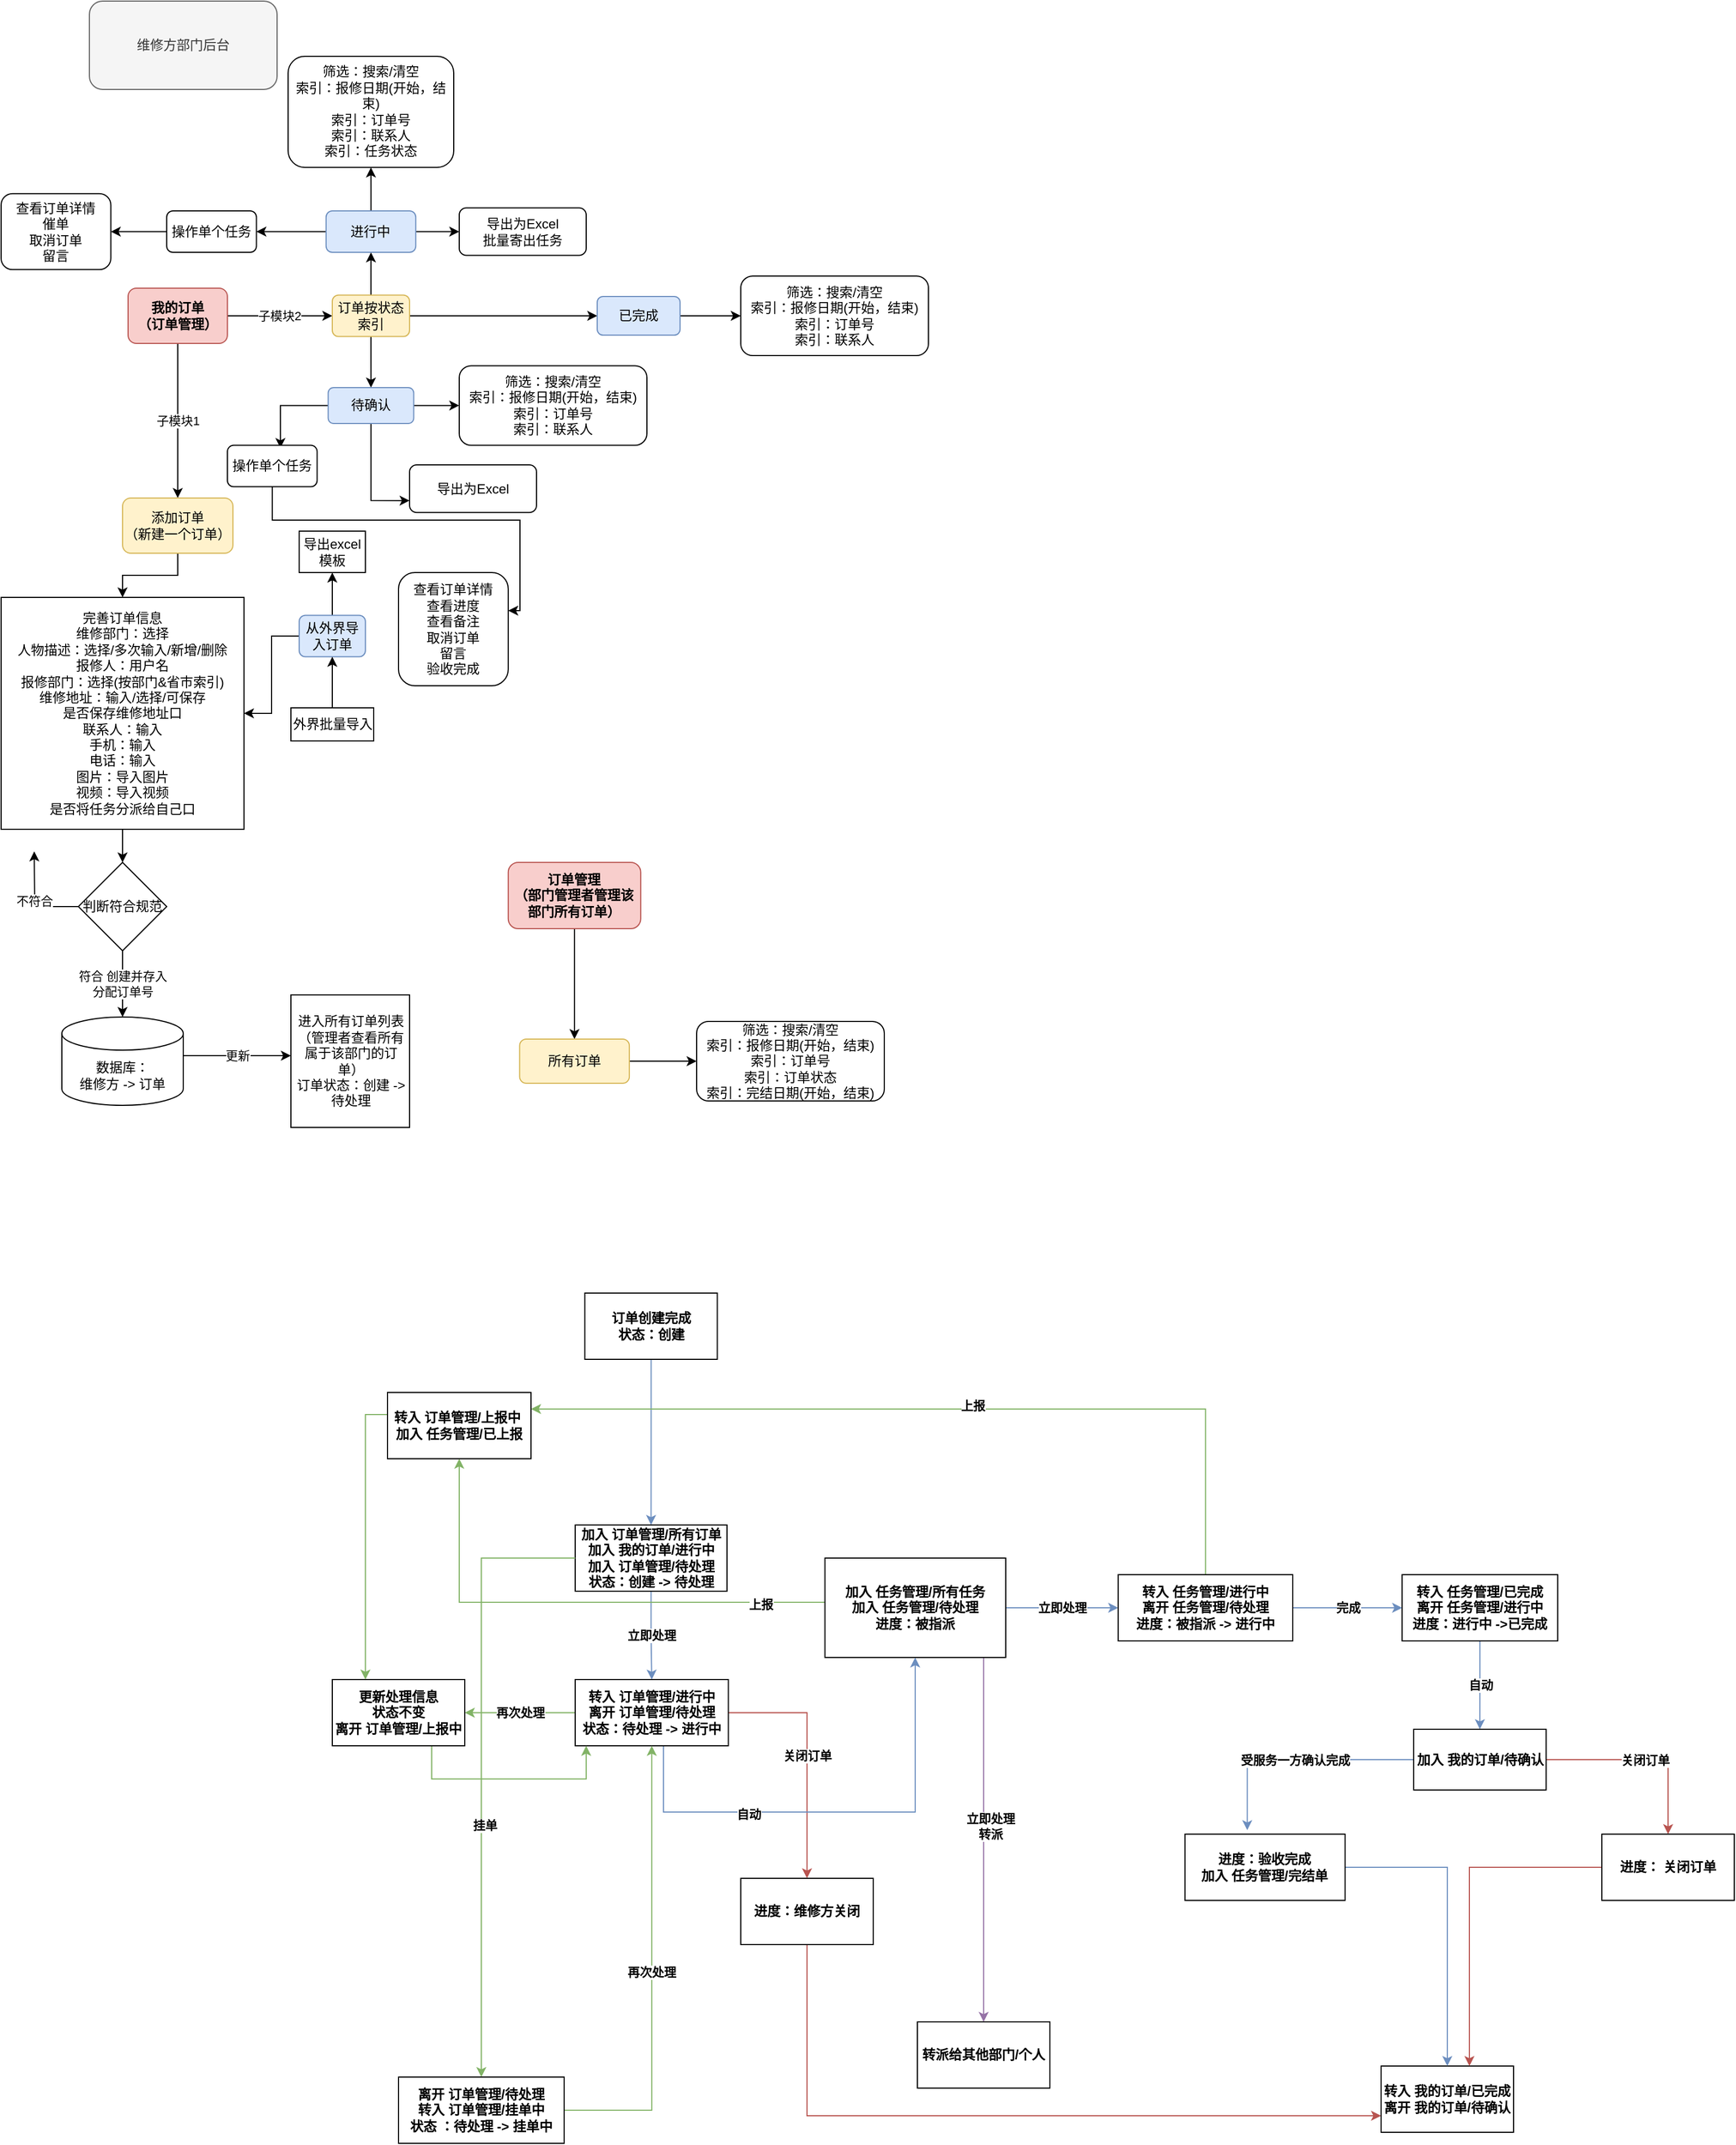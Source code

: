 <mxfile version="16.6.6" type="github">
  <diagram id="54ObcX62j0Vojws78k3j" name="第 1 页">
    <mxGraphModel dx="1673" dy="5573" grid="1" gridSize="10" guides="1" tooltips="1" connect="1" arrows="1" fold="1" page="1" pageScale="1" pageWidth="3300" pageHeight="4681" math="0" shadow="0">
      <root>
        <mxCell id="0" />
        <mxCell id="1" parent="0" />
        <mxCell id="uYWSh7QsJIrCf8qAet62-1" value="子模块1" style="edgeStyle=orthogonalEdgeStyle;rounded=0;orthogonalLoop=1;jettySize=auto;html=1;" parent="1" source="uYWSh7QsJIrCf8qAet62-3" target="uYWSh7QsJIrCf8qAet62-5" edge="1">
          <mxGeometry relative="1" as="geometry" />
        </mxCell>
        <mxCell id="uYWSh7QsJIrCf8qAet62-2" value="子模块2" style="edgeStyle=orthogonalEdgeStyle;rounded=0;orthogonalLoop=1;jettySize=auto;html=1;" parent="1" source="uYWSh7QsJIrCf8qAet62-3" target="uYWSh7QsJIrCf8qAet62-26" edge="1">
          <mxGeometry relative="1" as="geometry" />
        </mxCell>
        <mxCell id="uYWSh7QsJIrCf8qAet62-3" value="&lt;b&gt;我的订单&lt;br&gt;（订单管理）&lt;/b&gt;" style="rounded=1;whiteSpace=wrap;html=1;fillColor=#f8cecc;strokeColor=#b85450;" parent="1" vertex="1">
          <mxGeometry x="925" y="80" width="90" height="50" as="geometry" />
        </mxCell>
        <mxCell id="uYWSh7QsJIrCf8qAet62-4" value="" style="edgeStyle=orthogonalEdgeStyle;rounded=0;orthogonalLoop=1;jettySize=auto;html=1;" parent="1" source="uYWSh7QsJIrCf8qAet62-5" target="uYWSh7QsJIrCf8qAet62-7" edge="1">
          <mxGeometry relative="1" as="geometry" />
        </mxCell>
        <mxCell id="uYWSh7QsJIrCf8qAet62-5" value="添加订单&lt;br&gt;（新建一个订单）" style="rounded=1;whiteSpace=wrap;html=1;fillColor=#fff2cc;strokeColor=#d6b656;" parent="1" vertex="1">
          <mxGeometry x="920" y="270" width="100" height="50" as="geometry" />
        </mxCell>
        <mxCell id="uYWSh7QsJIrCf8qAet62-6" value="" style="edgeStyle=orthogonalEdgeStyle;rounded=0;orthogonalLoop=1;jettySize=auto;html=1;" parent="1" source="uYWSh7QsJIrCf8qAet62-7" target="uYWSh7QsJIrCf8qAet62-18" edge="1">
          <mxGeometry relative="1" as="geometry" />
        </mxCell>
        <mxCell id="uYWSh7QsJIrCf8qAet62-7" value="完善订单信息&lt;br&gt;维修部门：选择&lt;br&gt;人物描述：选择/多次输入/新增/删除&lt;br&gt;报修人：用户名&lt;br&gt;报修部门：选择(按部门&amp;amp;省市索引)&lt;br&gt;维修地址：输入/选择/可保存&lt;br&gt;是否保存维修地址口&lt;br&gt;联系人：输入&lt;br&gt;手机：输入&lt;br&gt;电话：输入&lt;br&gt;图片：导入图片&lt;br&gt;视频：导入视频&lt;br&gt;是否将任务分派给自己口&lt;br&gt;" style="whiteSpace=wrap;html=1;rounded=0;" parent="1" vertex="1">
          <mxGeometry x="810" y="360" width="220" height="210" as="geometry" />
        </mxCell>
        <mxCell id="uYWSh7QsJIrCf8qAet62-8" style="edgeStyle=orthogonalEdgeStyle;rounded=0;orthogonalLoop=1;jettySize=auto;html=1;exitX=0;exitY=0.5;exitDx=0;exitDy=0;entryX=1;entryY=0.5;entryDx=0;entryDy=0;" parent="1" source="uYWSh7QsJIrCf8qAet62-10" target="uYWSh7QsJIrCf8qAet62-7" edge="1">
          <mxGeometry relative="1" as="geometry">
            <mxPoint x="1060" y="383" as="targetPoint" />
          </mxGeometry>
        </mxCell>
        <mxCell id="uYWSh7QsJIrCf8qAet62-9" value="" style="edgeStyle=orthogonalEdgeStyle;rounded=0;orthogonalLoop=1;jettySize=auto;html=1;" parent="1" source="uYWSh7QsJIrCf8qAet62-10" target="uYWSh7QsJIrCf8qAet62-11" edge="1">
          <mxGeometry relative="1" as="geometry" />
        </mxCell>
        <mxCell id="uYWSh7QsJIrCf8qAet62-10" value="从外界导入订单" style="rounded=1;whiteSpace=wrap;html=1;fillColor=#dae8fc;strokeColor=#6c8ebf;" parent="1" vertex="1">
          <mxGeometry x="1080" y="376.25" width="60" height="37.5" as="geometry" />
        </mxCell>
        <mxCell id="uYWSh7QsJIrCf8qAet62-11" value="导出excel模板" style="whiteSpace=wrap;html=1;rounded=0;" parent="1" vertex="1">
          <mxGeometry x="1080" y="300" width="60" height="37.5" as="geometry" />
        </mxCell>
        <mxCell id="uYWSh7QsJIrCf8qAet62-12" style="edgeStyle=orthogonalEdgeStyle;rounded=0;orthogonalLoop=1;jettySize=auto;html=1;entryX=0.5;entryY=1;entryDx=0;entryDy=0;" parent="1" source="uYWSh7QsJIrCf8qAet62-13" target="uYWSh7QsJIrCf8qAet62-10" edge="1">
          <mxGeometry relative="1" as="geometry" />
        </mxCell>
        <mxCell id="uYWSh7QsJIrCf8qAet62-13" value="外界批量导入" style="rounded=0;whiteSpace=wrap;html=1;" parent="1" vertex="1">
          <mxGeometry x="1072.5" y="460" width="75" height="30" as="geometry" />
        </mxCell>
        <mxCell id="uYWSh7QsJIrCf8qAet62-14" value="更新" style="edgeStyle=orthogonalEdgeStyle;rounded=0;orthogonalLoop=1;jettySize=auto;html=1;" parent="1" source="uYWSh7QsJIrCf8qAet62-15" target="uYWSh7QsJIrCf8qAet62-20" edge="1">
          <mxGeometry relative="1" as="geometry">
            <Array as="points">
              <mxPoint x="1000" y="775" />
              <mxPoint x="1000" y="775" />
            </Array>
          </mxGeometry>
        </mxCell>
        <mxCell id="uYWSh7QsJIrCf8qAet62-15" value="数据库：&lt;br&gt;维修方 -&amp;gt; 订单&lt;br&gt;" style="shape=cylinder3;whiteSpace=wrap;html=1;boundedLbl=1;backgroundOutline=1;size=15;rounded=0;" parent="1" vertex="1">
          <mxGeometry x="865" y="740" width="110" height="80" as="geometry" />
        </mxCell>
        <mxCell id="uYWSh7QsJIrCf8qAet62-16" value="不符合" style="edgeStyle=orthogonalEdgeStyle;rounded=0;orthogonalLoop=1;jettySize=auto;html=1;" parent="1" source="uYWSh7QsJIrCf8qAet62-18" edge="1">
          <mxGeometry relative="1" as="geometry">
            <mxPoint x="840" y="590" as="targetPoint" />
          </mxGeometry>
        </mxCell>
        <mxCell id="uYWSh7QsJIrCf8qAet62-17" value="符合 创建并存入&lt;br&gt;分配订单号" style="edgeStyle=orthogonalEdgeStyle;rounded=0;orthogonalLoop=1;jettySize=auto;html=1;" parent="1" source="uYWSh7QsJIrCf8qAet62-18" target="uYWSh7QsJIrCf8qAet62-15" edge="1">
          <mxGeometry relative="1" as="geometry" />
        </mxCell>
        <mxCell id="uYWSh7QsJIrCf8qAet62-18" value="判断符合规范" style="rhombus;whiteSpace=wrap;html=1;rounded=0;" parent="1" vertex="1">
          <mxGeometry x="880" y="600" width="80" height="80" as="geometry" />
        </mxCell>
        <mxCell id="uYWSh7QsJIrCf8qAet62-19" value="维修方部门后台" style="rounded=1;whiteSpace=wrap;html=1;fillColor=#f5f5f5;fontColor=#333333;strokeColor=#666666;" parent="1" vertex="1">
          <mxGeometry x="890" y="-180" width="170" height="80" as="geometry" />
        </mxCell>
        <mxCell id="uYWSh7QsJIrCf8qAet62-20" value="进入所有订单列表&lt;br&gt;（管理者查看所有属于该部门的订单）&lt;br&gt;订单状态：创建 -&amp;gt; 待处理" style="rounded=0;whiteSpace=wrap;html=1;" parent="1" vertex="1">
          <mxGeometry x="1072.5" y="720" width="107.5" height="120" as="geometry" />
        </mxCell>
        <mxCell id="uYWSh7QsJIrCf8qAet62-21" value="" style="edgeStyle=orthogonalEdgeStyle;rounded=0;orthogonalLoop=1;jettySize=auto;html=1;" parent="1" source="uYWSh7QsJIrCf8qAet62-22" target="uYWSh7QsJIrCf8qAet62-50" edge="1">
          <mxGeometry relative="1" as="geometry" />
        </mxCell>
        <mxCell id="uYWSh7QsJIrCf8qAet62-22" value="&lt;b&gt;订单管理&lt;br&gt;（部门管理者管理该部门所有订单）&lt;/b&gt;" style="rounded=1;whiteSpace=wrap;html=1;fillColor=#f8cecc;strokeColor=#b85450;" parent="1" vertex="1">
          <mxGeometry x="1269.38" y="600" width="120" height="60" as="geometry" />
        </mxCell>
        <mxCell id="uYWSh7QsJIrCf8qAet62-23" value="" style="edgeStyle=orthogonalEdgeStyle;rounded=0;orthogonalLoop=1;jettySize=auto;html=1;" parent="1" source="uYWSh7QsJIrCf8qAet62-26" target="uYWSh7QsJIrCf8qAet62-28" edge="1">
          <mxGeometry relative="1" as="geometry" />
        </mxCell>
        <mxCell id="uYWSh7QsJIrCf8qAet62-24" value="" style="edgeStyle=orthogonalEdgeStyle;rounded=0;orthogonalLoop=1;jettySize=auto;html=1;" parent="1" source="uYWSh7QsJIrCf8qAet62-26" target="uYWSh7QsJIrCf8qAet62-32" edge="1">
          <mxGeometry relative="1" as="geometry" />
        </mxCell>
        <mxCell id="uYWSh7QsJIrCf8qAet62-25" value="" style="edgeStyle=orthogonalEdgeStyle;rounded=0;orthogonalLoop=1;jettySize=auto;html=1;" parent="1" source="uYWSh7QsJIrCf8qAet62-26" target="uYWSh7QsJIrCf8qAet62-36" edge="1">
          <mxGeometry relative="1" as="geometry" />
        </mxCell>
        <mxCell id="uYWSh7QsJIrCf8qAet62-26" value="订单按状态&lt;br&gt;索引" style="whiteSpace=wrap;html=1;rounded=1;fillColor=#fff2cc;strokeColor=#d6b656;" parent="1" vertex="1">
          <mxGeometry x="1110" y="86.25" width="70" height="37.5" as="geometry" />
        </mxCell>
        <mxCell id="uYWSh7QsJIrCf8qAet62-27" value="" style="edgeStyle=orthogonalEdgeStyle;rounded=0;orthogonalLoop=1;jettySize=auto;html=1;" parent="1" source="uYWSh7QsJIrCf8qAet62-28" target="uYWSh7QsJIrCf8qAet62-47" edge="1">
          <mxGeometry relative="1" as="geometry" />
        </mxCell>
        <mxCell id="uYWSh7QsJIrCf8qAet62-28" value="已完成" style="whiteSpace=wrap;html=1;rounded=1;fillColor=#dae8fc;strokeColor=#6c8ebf;" parent="1" vertex="1">
          <mxGeometry x="1350" y="87.5" width="75" height="35" as="geometry" />
        </mxCell>
        <mxCell id="uYWSh7QsJIrCf8qAet62-29" value="" style="edgeStyle=orthogonalEdgeStyle;rounded=0;orthogonalLoop=1;jettySize=auto;html=1;" parent="1" source="uYWSh7QsJIrCf8qAet62-32" edge="1">
          <mxGeometry relative="1" as="geometry">
            <mxPoint x="1225" y="186.2" as="targetPoint" />
          </mxGeometry>
        </mxCell>
        <mxCell id="uYWSh7QsJIrCf8qAet62-30" style="edgeStyle=orthogonalEdgeStyle;rounded=0;orthogonalLoop=1;jettySize=auto;html=1;entryX=0;entryY=0.75;entryDx=0;entryDy=0;" parent="1" source="uYWSh7QsJIrCf8qAet62-32" target="uYWSh7QsJIrCf8qAet62-43" edge="1">
          <mxGeometry relative="1" as="geometry" />
        </mxCell>
        <mxCell id="uYWSh7QsJIrCf8qAet62-31" style="edgeStyle=orthogonalEdgeStyle;rounded=0;orthogonalLoop=1;jettySize=auto;html=1;entryX=0.591;entryY=0.067;entryDx=0;entryDy=0;entryPerimeter=0;" parent="1" source="uYWSh7QsJIrCf8qAet62-32" target="uYWSh7QsJIrCf8qAet62-45" edge="1">
          <mxGeometry relative="1" as="geometry" />
        </mxCell>
        <mxCell id="uYWSh7QsJIrCf8qAet62-32" value="待确认" style="whiteSpace=wrap;html=1;rounded=1;fillColor=#dae8fc;strokeColor=#6c8ebf;" parent="1" vertex="1">
          <mxGeometry x="1106.25" y="170" width="77.5" height="32.5" as="geometry" />
        </mxCell>
        <mxCell id="uYWSh7QsJIrCf8qAet62-33" value="" style="edgeStyle=orthogonalEdgeStyle;rounded=0;orthogonalLoop=1;jettySize=auto;html=1;" parent="1" source="uYWSh7QsJIrCf8qAet62-36" target="uYWSh7QsJIrCf8qAet62-37" edge="1">
          <mxGeometry relative="1" as="geometry" />
        </mxCell>
        <mxCell id="uYWSh7QsJIrCf8qAet62-34" value="" style="edgeStyle=orthogonalEdgeStyle;rounded=0;orthogonalLoop=1;jettySize=auto;html=1;" parent="1" source="uYWSh7QsJIrCf8qAet62-36" target="uYWSh7QsJIrCf8qAet62-38" edge="1">
          <mxGeometry relative="1" as="geometry" />
        </mxCell>
        <mxCell id="uYWSh7QsJIrCf8qAet62-35" value="" style="edgeStyle=orthogonalEdgeStyle;rounded=0;orthogonalLoop=1;jettySize=auto;html=1;" parent="1" source="uYWSh7QsJIrCf8qAet62-36" target="uYWSh7QsJIrCf8qAet62-40" edge="1">
          <mxGeometry relative="1" as="geometry" />
        </mxCell>
        <mxCell id="uYWSh7QsJIrCf8qAet62-36" value="进行中" style="whiteSpace=wrap;html=1;rounded=1;fillColor=#dae8fc;strokeColor=#6c8ebf;" parent="1" vertex="1">
          <mxGeometry x="1104.38" y="10" width="81.25" height="37.5" as="geometry" />
        </mxCell>
        <mxCell id="uYWSh7QsJIrCf8qAet62-37" value="筛选：搜索/清空&lt;br&gt;索引：报修日期(开始，结束)&lt;br&gt;索引：订单号&lt;br&gt;索引：联系人&lt;br&gt;索引：任务状态" style="whiteSpace=wrap;html=1;rounded=1;" parent="1" vertex="1">
          <mxGeometry x="1070" y="-130" width="150.01" height="100.63" as="geometry" />
        </mxCell>
        <mxCell id="uYWSh7QsJIrCf8qAet62-38" value="导出为Excel&lt;br&gt;批量寄出任务" style="whiteSpace=wrap;html=1;rounded=1;" parent="1" vertex="1">
          <mxGeometry x="1225" y="7.19" width="115" height="43.12" as="geometry" />
        </mxCell>
        <mxCell id="uYWSh7QsJIrCf8qAet62-39" value="" style="edgeStyle=orthogonalEdgeStyle;rounded=0;orthogonalLoop=1;jettySize=auto;html=1;" parent="1" source="uYWSh7QsJIrCf8qAet62-40" target="uYWSh7QsJIrCf8qAet62-41" edge="1">
          <mxGeometry relative="1" as="geometry" />
        </mxCell>
        <mxCell id="uYWSh7QsJIrCf8qAet62-40" value="操作单个任务" style="whiteSpace=wrap;html=1;rounded=1;" parent="1" vertex="1">
          <mxGeometry x="960" y="10" width="81.25" height="37.5" as="geometry" />
        </mxCell>
        <mxCell id="uYWSh7QsJIrCf8qAet62-41" value="查看订单详情&lt;br&gt;催单&lt;br&gt;取消订单&lt;br&gt;留言" style="whiteSpace=wrap;html=1;rounded=1;" parent="1" vertex="1">
          <mxGeometry x="810" y="-5.62" width="99.38" height="68.75" as="geometry" />
        </mxCell>
        <mxCell id="uYWSh7QsJIrCf8qAet62-42" value="筛选：搜索/清空&lt;br&gt;索引：报修日期(开始，结束)&lt;br&gt;索引：订单号&lt;br&gt;索引：联系人" style="whiteSpace=wrap;html=1;rounded=1;" parent="1" vertex="1">
          <mxGeometry x="1225" y="150.24" width="170.01" height="72.03" as="geometry" />
        </mxCell>
        <mxCell id="uYWSh7QsJIrCf8qAet62-43" value="导出为Excel&lt;br&gt;" style="whiteSpace=wrap;html=1;rounded=1;" parent="1" vertex="1">
          <mxGeometry x="1180" y="240" width="115" height="43.12" as="geometry" />
        </mxCell>
        <mxCell id="uYWSh7QsJIrCf8qAet62-44" value="" style="edgeStyle=orthogonalEdgeStyle;rounded=0;orthogonalLoop=1;jettySize=auto;html=1;" parent="1" source="uYWSh7QsJIrCf8qAet62-45" target="uYWSh7QsJIrCf8qAet62-46" edge="1">
          <mxGeometry relative="1" as="geometry">
            <Array as="points">
              <mxPoint x="1056" y="290" />
              <mxPoint x="1280" y="290" />
              <mxPoint x="1280" y="372" />
            </Array>
          </mxGeometry>
        </mxCell>
        <mxCell id="uYWSh7QsJIrCf8qAet62-45" value="操作单个任务" style="whiteSpace=wrap;html=1;rounded=1;" parent="1" vertex="1">
          <mxGeometry x="1015" y="222.27" width="81.25" height="37.5" as="geometry" />
        </mxCell>
        <mxCell id="uYWSh7QsJIrCf8qAet62-46" value="查看订单详情&lt;br&gt;查看进度&lt;br&gt;查看备注&lt;br&gt;取消订单&lt;br&gt;留言&lt;br&gt;验收完成" style="whiteSpace=wrap;html=1;rounded=1;" parent="1" vertex="1">
          <mxGeometry x="1170" y="337.5" width="99.38" height="102.5" as="geometry" />
        </mxCell>
        <mxCell id="uYWSh7QsJIrCf8qAet62-47" value="筛选：搜索/清空&lt;br&gt;索引：报修日期(开始，结束)&lt;br&gt;索引：订单号&lt;br&gt;索引：联系人" style="whiteSpace=wrap;html=1;rounded=1;" parent="1" vertex="1">
          <mxGeometry x="1480" y="68.98" width="170.01" height="72.03" as="geometry" />
        </mxCell>
        <mxCell id="uYWSh7QsJIrCf8qAet62-48" value="筛选：搜索/清空&lt;br&gt;索引：报修日期(开始，结束)&lt;br&gt;索引：订单号&lt;br&gt;索引：订单状态&lt;br&gt;索引：完结日期(开始，结束)" style="whiteSpace=wrap;html=1;rounded=1;" parent="1" vertex="1">
          <mxGeometry x="1440" y="743.99" width="170.01" height="72.03" as="geometry" />
        </mxCell>
        <mxCell id="uYWSh7QsJIrCf8qAet62-49" value="" style="edgeStyle=orthogonalEdgeStyle;rounded=0;orthogonalLoop=1;jettySize=auto;html=1;" parent="1" source="uYWSh7QsJIrCf8qAet62-50" target="uYWSh7QsJIrCf8qAet62-48" edge="1">
          <mxGeometry relative="1" as="geometry" />
        </mxCell>
        <mxCell id="uYWSh7QsJIrCf8qAet62-50" value="所有订单" style="whiteSpace=wrap;html=1;fillColor=#fff2cc;strokeColor=#d6b656;rounded=1;" parent="1" vertex="1">
          <mxGeometry x="1279.69" y="760" width="99.38" height="40" as="geometry" />
        </mxCell>
        <mxCell id="q0cfvFapjOwA4wBEMSCG-1" value="" style="edgeStyle=orthogonalEdgeStyle;rounded=0;orthogonalLoop=1;jettySize=auto;html=1;fillColor=#dae8fc;strokeColor=#6c8ebf;fontStyle=1" edge="1" parent="1" source="q0cfvFapjOwA4wBEMSCG-2" target="q0cfvFapjOwA4wBEMSCG-4">
          <mxGeometry relative="1" as="geometry" />
        </mxCell>
        <mxCell id="q0cfvFapjOwA4wBEMSCG-2" value="订单创建完成&lt;br&gt;状态：创建" style="rounded=0;whiteSpace=wrap;html=1;fontStyle=1" vertex="1" parent="1">
          <mxGeometry x="1338.75" y="990" width="120" height="60" as="geometry" />
        </mxCell>
        <mxCell id="q0cfvFapjOwA4wBEMSCG-3" value="立即处理" style="edgeStyle=orthogonalEdgeStyle;rounded=0;orthogonalLoop=1;jettySize=auto;html=1;fillColor=#dae8fc;strokeColor=#6c8ebf;fontStyle=1" edge="1" parent="1" source="q0cfvFapjOwA4wBEMSCG-4" target="q0cfvFapjOwA4wBEMSCG-11">
          <mxGeometry relative="1" as="geometry" />
        </mxCell>
        <mxCell id="q0cfvFapjOwA4wBEMSCG-4" value="加入 订单管理/所有订单&lt;br&gt;加入 我的订单/进行中&lt;br&gt;加入 订单管理/待处理&lt;br&gt;状态：创建 -&amp;gt; 待处理" style="whiteSpace=wrap;html=1;rounded=0;fontStyle=1" vertex="1" parent="1">
          <mxGeometry x="1330" y="1200" width="137.5" height="60" as="geometry" />
        </mxCell>
        <mxCell id="q0cfvFapjOwA4wBEMSCG-5" value="再次处理" style="edgeStyle=orthogonalEdgeStyle;rounded=0;orthogonalLoop=1;jettySize=auto;html=1;fillColor=#d5e8d4;strokeColor=#82b366;fontStyle=1" edge="1" parent="1" source="q0cfvFapjOwA4wBEMSCG-11" target="q0cfvFapjOwA4wBEMSCG-13">
          <mxGeometry relative="1" as="geometry" />
        </mxCell>
        <mxCell id="q0cfvFapjOwA4wBEMSCG-6" value="关闭订单" style="edgeStyle=orthogonalEdgeStyle;rounded=0;orthogonalLoop=1;jettySize=auto;html=1;fillColor=#f8cecc;strokeColor=#b85450;fontStyle=1" edge="1" parent="1" source="q0cfvFapjOwA4wBEMSCG-11" target="q0cfvFapjOwA4wBEMSCG-15">
          <mxGeometry relative="1" as="geometry">
            <Array as="points">
              <mxPoint x="1530" y="1370" />
              <mxPoint x="1530" y="1370" />
            </Array>
          </mxGeometry>
        </mxCell>
        <mxCell id="q0cfvFapjOwA4wBEMSCG-7" value="" style="edgeStyle=orthogonalEdgeStyle;rounded=0;orthogonalLoop=1;jettySize=auto;html=1;exitX=0.562;exitY=0.983;exitDx=0;exitDy=0;exitPerimeter=0;fillColor=#dae8fc;strokeColor=#6c8ebf;fontStyle=1" edge="1" parent="1" source="q0cfvFapjOwA4wBEMSCG-11" target="q0cfvFapjOwA4wBEMSCG-21">
          <mxGeometry relative="1" as="geometry">
            <mxPoint x="1410" y="1410" as="sourcePoint" />
            <Array as="points">
              <mxPoint x="1410" y="1399" />
              <mxPoint x="1410" y="1460" />
              <mxPoint x="1638" y="1460" />
            </Array>
          </mxGeometry>
        </mxCell>
        <mxCell id="q0cfvFapjOwA4wBEMSCG-8" value="自动" style="edgeLabel;html=1;align=center;verticalAlign=middle;resizable=0;points=[];fontStyle=1" vertex="1" connectable="0" parent="q0cfvFapjOwA4wBEMSCG-7">
          <mxGeometry x="-0.35" y="-2" relative="1" as="geometry">
            <mxPoint as="offset" />
          </mxGeometry>
        </mxCell>
        <mxCell id="q0cfvFapjOwA4wBEMSCG-9" style="edgeStyle=orthogonalEdgeStyle;rounded=0;orthogonalLoop=1;jettySize=auto;html=1;entryX=0.5;entryY=0;entryDx=0;entryDy=0;exitX=0;exitY=0.5;exitDx=0;exitDy=0;fontStyle=1;fillColor=#d5e8d4;strokeColor=#82b366;" edge="1" parent="1" source="q0cfvFapjOwA4wBEMSCG-4" target="q0cfvFapjOwA4wBEMSCG-35">
          <mxGeometry relative="1" as="geometry">
            <Array as="points">
              <mxPoint x="1245" y="1230" />
            </Array>
          </mxGeometry>
        </mxCell>
        <mxCell id="q0cfvFapjOwA4wBEMSCG-10" value="挂单" style="edgeLabel;html=1;align=center;verticalAlign=middle;resizable=0;points=[];fontStyle=1" vertex="1" connectable="0" parent="q0cfvFapjOwA4wBEMSCG-9">
          <mxGeometry x="0.179" y="3" relative="1" as="geometry">
            <mxPoint as="offset" />
          </mxGeometry>
        </mxCell>
        <mxCell id="q0cfvFapjOwA4wBEMSCG-11" value="转入 订单管理/进行中&lt;br&gt;离开 订单管理/待处理&lt;br&gt;状态：待处理 -&amp;gt; 进行中" style="whiteSpace=wrap;html=1;rounded=0;fontStyle=1" vertex="1" parent="1">
          <mxGeometry x="1330" y="1340" width="138.75" height="60" as="geometry" />
        </mxCell>
        <mxCell id="q0cfvFapjOwA4wBEMSCG-12" style="edgeStyle=orthogonalEdgeStyle;rounded=0;orthogonalLoop=1;jettySize=auto;html=1;entryX=0.072;entryY=1;entryDx=0;entryDy=0;entryPerimeter=0;fillColor=#d5e8d4;strokeColor=#82b366;fontStyle=1" edge="1" parent="1" source="q0cfvFapjOwA4wBEMSCG-13" target="q0cfvFapjOwA4wBEMSCG-11">
          <mxGeometry relative="1" as="geometry">
            <mxPoint x="1340" y="1470" as="targetPoint" />
            <Array as="points">
              <mxPoint x="1200" y="1430" />
              <mxPoint x="1340" y="1430" />
            </Array>
          </mxGeometry>
        </mxCell>
        <mxCell id="q0cfvFapjOwA4wBEMSCG-13" value="更新处理信息&lt;br&gt;状态不变&lt;br&gt;离开 订单管理/上报中" style="rounded=0;whiteSpace=wrap;html=1;fontStyle=1" vertex="1" parent="1">
          <mxGeometry x="1110" y="1340" width="120" height="60" as="geometry" />
        </mxCell>
        <mxCell id="q0cfvFapjOwA4wBEMSCG-14" style="edgeStyle=orthogonalEdgeStyle;rounded=0;orthogonalLoop=1;jettySize=auto;html=1;entryX=0;entryY=0.75;entryDx=0;entryDy=0;fillColor=#f8cecc;strokeColor=#b85450;fontStyle=1" edge="1" parent="1" source="q0cfvFapjOwA4wBEMSCG-15" target="q0cfvFapjOwA4wBEMSCG-33">
          <mxGeometry relative="1" as="geometry">
            <Array as="points">
              <mxPoint x="1540" y="1735" />
            </Array>
          </mxGeometry>
        </mxCell>
        <mxCell id="q0cfvFapjOwA4wBEMSCG-15" value="进度：维修方关闭" style="whiteSpace=wrap;html=1;rounded=0;fontStyle=1" vertex="1" parent="1">
          <mxGeometry x="1479.995" y="1520" width="120" height="60" as="geometry" />
        </mxCell>
        <mxCell id="q0cfvFapjOwA4wBEMSCG-16" value="立即处理" style="edgeStyle=orthogonalEdgeStyle;rounded=0;orthogonalLoop=1;jettySize=auto;html=1;fillColor=#dae8fc;strokeColor=#6c8ebf;fontStyle=1" edge="1" parent="1" source="q0cfvFapjOwA4wBEMSCG-21" target="q0cfvFapjOwA4wBEMSCG-25">
          <mxGeometry relative="1" as="geometry" />
        </mxCell>
        <mxCell id="q0cfvFapjOwA4wBEMSCG-17" value="" style="edgeStyle=orthogonalEdgeStyle;rounded=0;orthogonalLoop=1;jettySize=auto;html=1;fillColor=#d5e8d4;strokeColor=#82b366;fontStyle=1" edge="1" parent="1" source="q0cfvFapjOwA4wBEMSCG-21" target="q0cfvFapjOwA4wBEMSCG-29">
          <mxGeometry relative="1" as="geometry">
            <Array as="points">
              <mxPoint x="1225" y="1270" />
            </Array>
          </mxGeometry>
        </mxCell>
        <mxCell id="q0cfvFapjOwA4wBEMSCG-18" value="上报" style="edgeLabel;html=1;align=center;verticalAlign=middle;resizable=0;points=[];fontStyle=1" vertex="1" connectable="0" parent="q0cfvFapjOwA4wBEMSCG-17">
          <mxGeometry x="-0.747" y="2" relative="1" as="geometry">
            <mxPoint as="offset" />
          </mxGeometry>
        </mxCell>
        <mxCell id="q0cfvFapjOwA4wBEMSCG-19" style="edgeStyle=orthogonalEdgeStyle;rounded=0;orthogonalLoop=1;jettySize=auto;html=1;fillColor=#e1d5e7;strokeColor=#9673a6;fontStyle=1" edge="1" parent="1" source="q0cfvFapjOwA4wBEMSCG-21" target="q0cfvFapjOwA4wBEMSCG-40">
          <mxGeometry relative="1" as="geometry">
            <mxPoint x="1740.0" y="1500" as="targetPoint" />
            <Array as="points">
              <mxPoint x="1700" y="1620" />
            </Array>
          </mxGeometry>
        </mxCell>
        <mxCell id="q0cfvFapjOwA4wBEMSCG-20" value="立即处理&lt;br&gt;转派" style="edgeLabel;html=1;align=center;verticalAlign=middle;resizable=0;points=[];fontStyle=1" vertex="1" connectable="0" parent="q0cfvFapjOwA4wBEMSCG-19">
          <mxGeometry x="-0.076" y="6" relative="1" as="geometry">
            <mxPoint as="offset" />
          </mxGeometry>
        </mxCell>
        <mxCell id="q0cfvFapjOwA4wBEMSCG-21" value="加入 任务管理/所有任务&lt;br&gt;加入 任务管理/待处理&lt;br&gt;进度：被指派" style="whiteSpace=wrap;html=1;rounded=0;fontStyle=1" vertex="1" parent="1">
          <mxGeometry x="1556.25" y="1230" width="163.75" height="90" as="geometry" />
        </mxCell>
        <mxCell id="q0cfvFapjOwA4wBEMSCG-22" value="完成" style="edgeStyle=orthogonalEdgeStyle;rounded=0;orthogonalLoop=1;jettySize=auto;html=1;fillColor=#dae8fc;strokeColor=#6c8ebf;fontStyle=1" edge="1" parent="1" source="q0cfvFapjOwA4wBEMSCG-25" target="q0cfvFapjOwA4wBEMSCG-27">
          <mxGeometry relative="1" as="geometry" />
        </mxCell>
        <mxCell id="q0cfvFapjOwA4wBEMSCG-23" style="edgeStyle=orthogonalEdgeStyle;rounded=0;orthogonalLoop=1;jettySize=auto;html=1;entryX=1;entryY=0.25;entryDx=0;entryDy=0;fillColor=#d5e8d4;strokeColor=#82b366;fontStyle=1" edge="1" parent="1" source="q0cfvFapjOwA4wBEMSCG-25" target="q0cfvFapjOwA4wBEMSCG-29">
          <mxGeometry relative="1" as="geometry">
            <mxPoint x="1900.945" y="940" as="targetPoint" />
            <Array as="points">
              <mxPoint x="1901" y="1095" />
            </Array>
          </mxGeometry>
        </mxCell>
        <mxCell id="q0cfvFapjOwA4wBEMSCG-24" value="上报" style="edgeLabel;html=1;align=center;verticalAlign=middle;resizable=0;points=[];fontStyle=1" vertex="1" connectable="0" parent="q0cfvFapjOwA4wBEMSCG-23">
          <mxGeometry x="-0.051" y="-3" relative="1" as="geometry">
            <mxPoint as="offset" />
          </mxGeometry>
        </mxCell>
        <mxCell id="q0cfvFapjOwA4wBEMSCG-25" value="转入 任务管理/进行中&lt;br&gt;离开 任务管理/待处理&lt;br&gt;进度：被指派 -&amp;gt; 进行中" style="whiteSpace=wrap;html=1;rounded=0;fontStyle=1" vertex="1" parent="1">
          <mxGeometry x="1821.88" y="1245" width="158.13" height="60" as="geometry" />
        </mxCell>
        <mxCell id="q0cfvFapjOwA4wBEMSCG-26" value="自动" style="edgeStyle=orthogonalEdgeStyle;rounded=0;orthogonalLoop=1;jettySize=auto;html=1;fillColor=#dae8fc;strokeColor=#6c8ebf;fontStyle=1" edge="1" parent="1" source="q0cfvFapjOwA4wBEMSCG-27" target="q0cfvFapjOwA4wBEMSCG-32">
          <mxGeometry relative="1" as="geometry" />
        </mxCell>
        <mxCell id="q0cfvFapjOwA4wBEMSCG-27" value="转入 任务管理/已完成&lt;br&gt;离开 任务管理/进行中&lt;br&gt;进度：进行中 -&amp;gt;已完成" style="whiteSpace=wrap;html=1;rounded=0;fontStyle=1" vertex="1" parent="1">
          <mxGeometry x="2079.08" y="1245" width="140.92" height="60" as="geometry" />
        </mxCell>
        <mxCell id="q0cfvFapjOwA4wBEMSCG-28" style="edgeStyle=orthogonalEdgeStyle;rounded=0;orthogonalLoop=1;jettySize=auto;html=1;entryX=0.25;entryY=0;entryDx=0;entryDy=0;fillColor=#d5e8d4;strokeColor=#82b366;fontStyle=1" edge="1" parent="1" source="q0cfvFapjOwA4wBEMSCG-29" target="q0cfvFapjOwA4wBEMSCG-13">
          <mxGeometry relative="1" as="geometry">
            <mxPoint x="1140" y="1320" as="targetPoint" />
            <Array as="points">
              <mxPoint x="1140" y="1100" />
            </Array>
          </mxGeometry>
        </mxCell>
        <mxCell id="q0cfvFapjOwA4wBEMSCG-29" value="转入 订单管理/上报中&amp;nbsp;&lt;br&gt;加入 任务管理/已上报" style="whiteSpace=wrap;html=1;rounded=0;fontStyle=1" vertex="1" parent="1">
          <mxGeometry x="1160" y="1080" width="130.01" height="60" as="geometry" />
        </mxCell>
        <mxCell id="q0cfvFapjOwA4wBEMSCG-30" value="关闭订单" style="edgeStyle=orthogonalEdgeStyle;rounded=0;orthogonalLoop=1;jettySize=auto;html=1;fontStyle=1;fillColor=#f8cecc;strokeColor=#b85450;" edge="1" parent="1" source="q0cfvFapjOwA4wBEMSCG-32" target="q0cfvFapjOwA4wBEMSCG-37">
          <mxGeometry relative="1" as="geometry" />
        </mxCell>
        <mxCell id="q0cfvFapjOwA4wBEMSCG-31" value="受服务一方确认完成" style="edgeStyle=orthogonalEdgeStyle;rounded=0;orthogonalLoop=1;jettySize=auto;html=1;entryX=0.389;entryY=-0.06;entryDx=0;entryDy=0;entryPerimeter=0;fillColor=#dae8fc;strokeColor=#6c8ebf;fontStyle=1" edge="1" parent="1" source="q0cfvFapjOwA4wBEMSCG-32" target="q0cfvFapjOwA4wBEMSCG-39">
          <mxGeometry relative="1" as="geometry" />
        </mxCell>
        <mxCell id="q0cfvFapjOwA4wBEMSCG-32" value="加入 我的订单/待确认" style="whiteSpace=wrap;html=1;rounded=0;fontStyle=1" vertex="1" parent="1">
          <mxGeometry x="2089.54" y="1385" width="120" height="55" as="geometry" />
        </mxCell>
        <mxCell id="q0cfvFapjOwA4wBEMSCG-33" value="转入 我的订单/已完成&lt;br&gt;离开 我的订单/待确认" style="whiteSpace=wrap;html=1;rounded=0;fontStyle=1" vertex="1" parent="1">
          <mxGeometry x="2060" y="1690" width="120" height="60" as="geometry" />
        </mxCell>
        <mxCell id="q0cfvFapjOwA4wBEMSCG-34" value="再次处理" style="edgeStyle=orthogonalEdgeStyle;rounded=0;orthogonalLoop=1;jettySize=auto;html=1;entryX=0.5;entryY=1;entryDx=0;entryDy=0;fontStyle=1;fillColor=#d5e8d4;strokeColor=#82b366;" edge="1" parent="1" source="q0cfvFapjOwA4wBEMSCG-35" target="q0cfvFapjOwA4wBEMSCG-11">
          <mxGeometry relative="1" as="geometry">
            <mxPoint x="1399.941" y="1650" as="targetPoint" />
          </mxGeometry>
        </mxCell>
        <mxCell id="q0cfvFapjOwA4wBEMSCG-35" value="离开 订单管理/待处理&lt;br&gt;转入 订单管理/挂单中&lt;br&gt;状态 ：待处理 -&amp;gt; 挂单中" style="rounded=0;whiteSpace=wrap;html=1;fontStyle=1" vertex="1" parent="1">
          <mxGeometry x="1170" y="1700" width="150" height="60" as="geometry" />
        </mxCell>
        <mxCell id="q0cfvFapjOwA4wBEMSCG-36" style="edgeStyle=orthogonalEdgeStyle;rounded=0;orthogonalLoop=1;jettySize=auto;html=1;entryX=0.667;entryY=0;entryDx=0;entryDy=0;entryPerimeter=0;fontStyle=1;fillColor=#f8cecc;strokeColor=#b85450;" edge="1" parent="1" source="q0cfvFapjOwA4wBEMSCG-37" target="q0cfvFapjOwA4wBEMSCG-33">
          <mxGeometry relative="1" as="geometry" />
        </mxCell>
        <mxCell id="q0cfvFapjOwA4wBEMSCG-37" value="进度： 关闭订单" style="whiteSpace=wrap;html=1;rounded=0;fontStyle=1" vertex="1" parent="1">
          <mxGeometry x="2260" y="1480" width="120" height="60" as="geometry" />
        </mxCell>
        <mxCell id="q0cfvFapjOwA4wBEMSCG-38" value="" style="edgeStyle=orthogonalEdgeStyle;rounded=0;orthogonalLoop=1;jettySize=auto;html=1;fillColor=#dae8fc;strokeColor=#6c8ebf;fontStyle=1" edge="1" parent="1" source="q0cfvFapjOwA4wBEMSCG-39" target="q0cfvFapjOwA4wBEMSCG-33">
          <mxGeometry relative="1" as="geometry" />
        </mxCell>
        <mxCell id="q0cfvFapjOwA4wBEMSCG-39" value="进度：验收完成&lt;br&gt;加入 任务管理/完结单" style="rounded=0;whiteSpace=wrap;html=1;fontStyle=1" vertex="1" parent="1">
          <mxGeometry x="1882.38" y="1480" width="145" height="60" as="geometry" />
        </mxCell>
        <mxCell id="q0cfvFapjOwA4wBEMSCG-40" value="转派给其他部门/个人" style="rounded=0;whiteSpace=wrap;html=1;fontStyle=1" vertex="1" parent="1">
          <mxGeometry x="1640.0" y="1650" width="120" height="60" as="geometry" />
        </mxCell>
      </root>
    </mxGraphModel>
  </diagram>
</mxfile>
